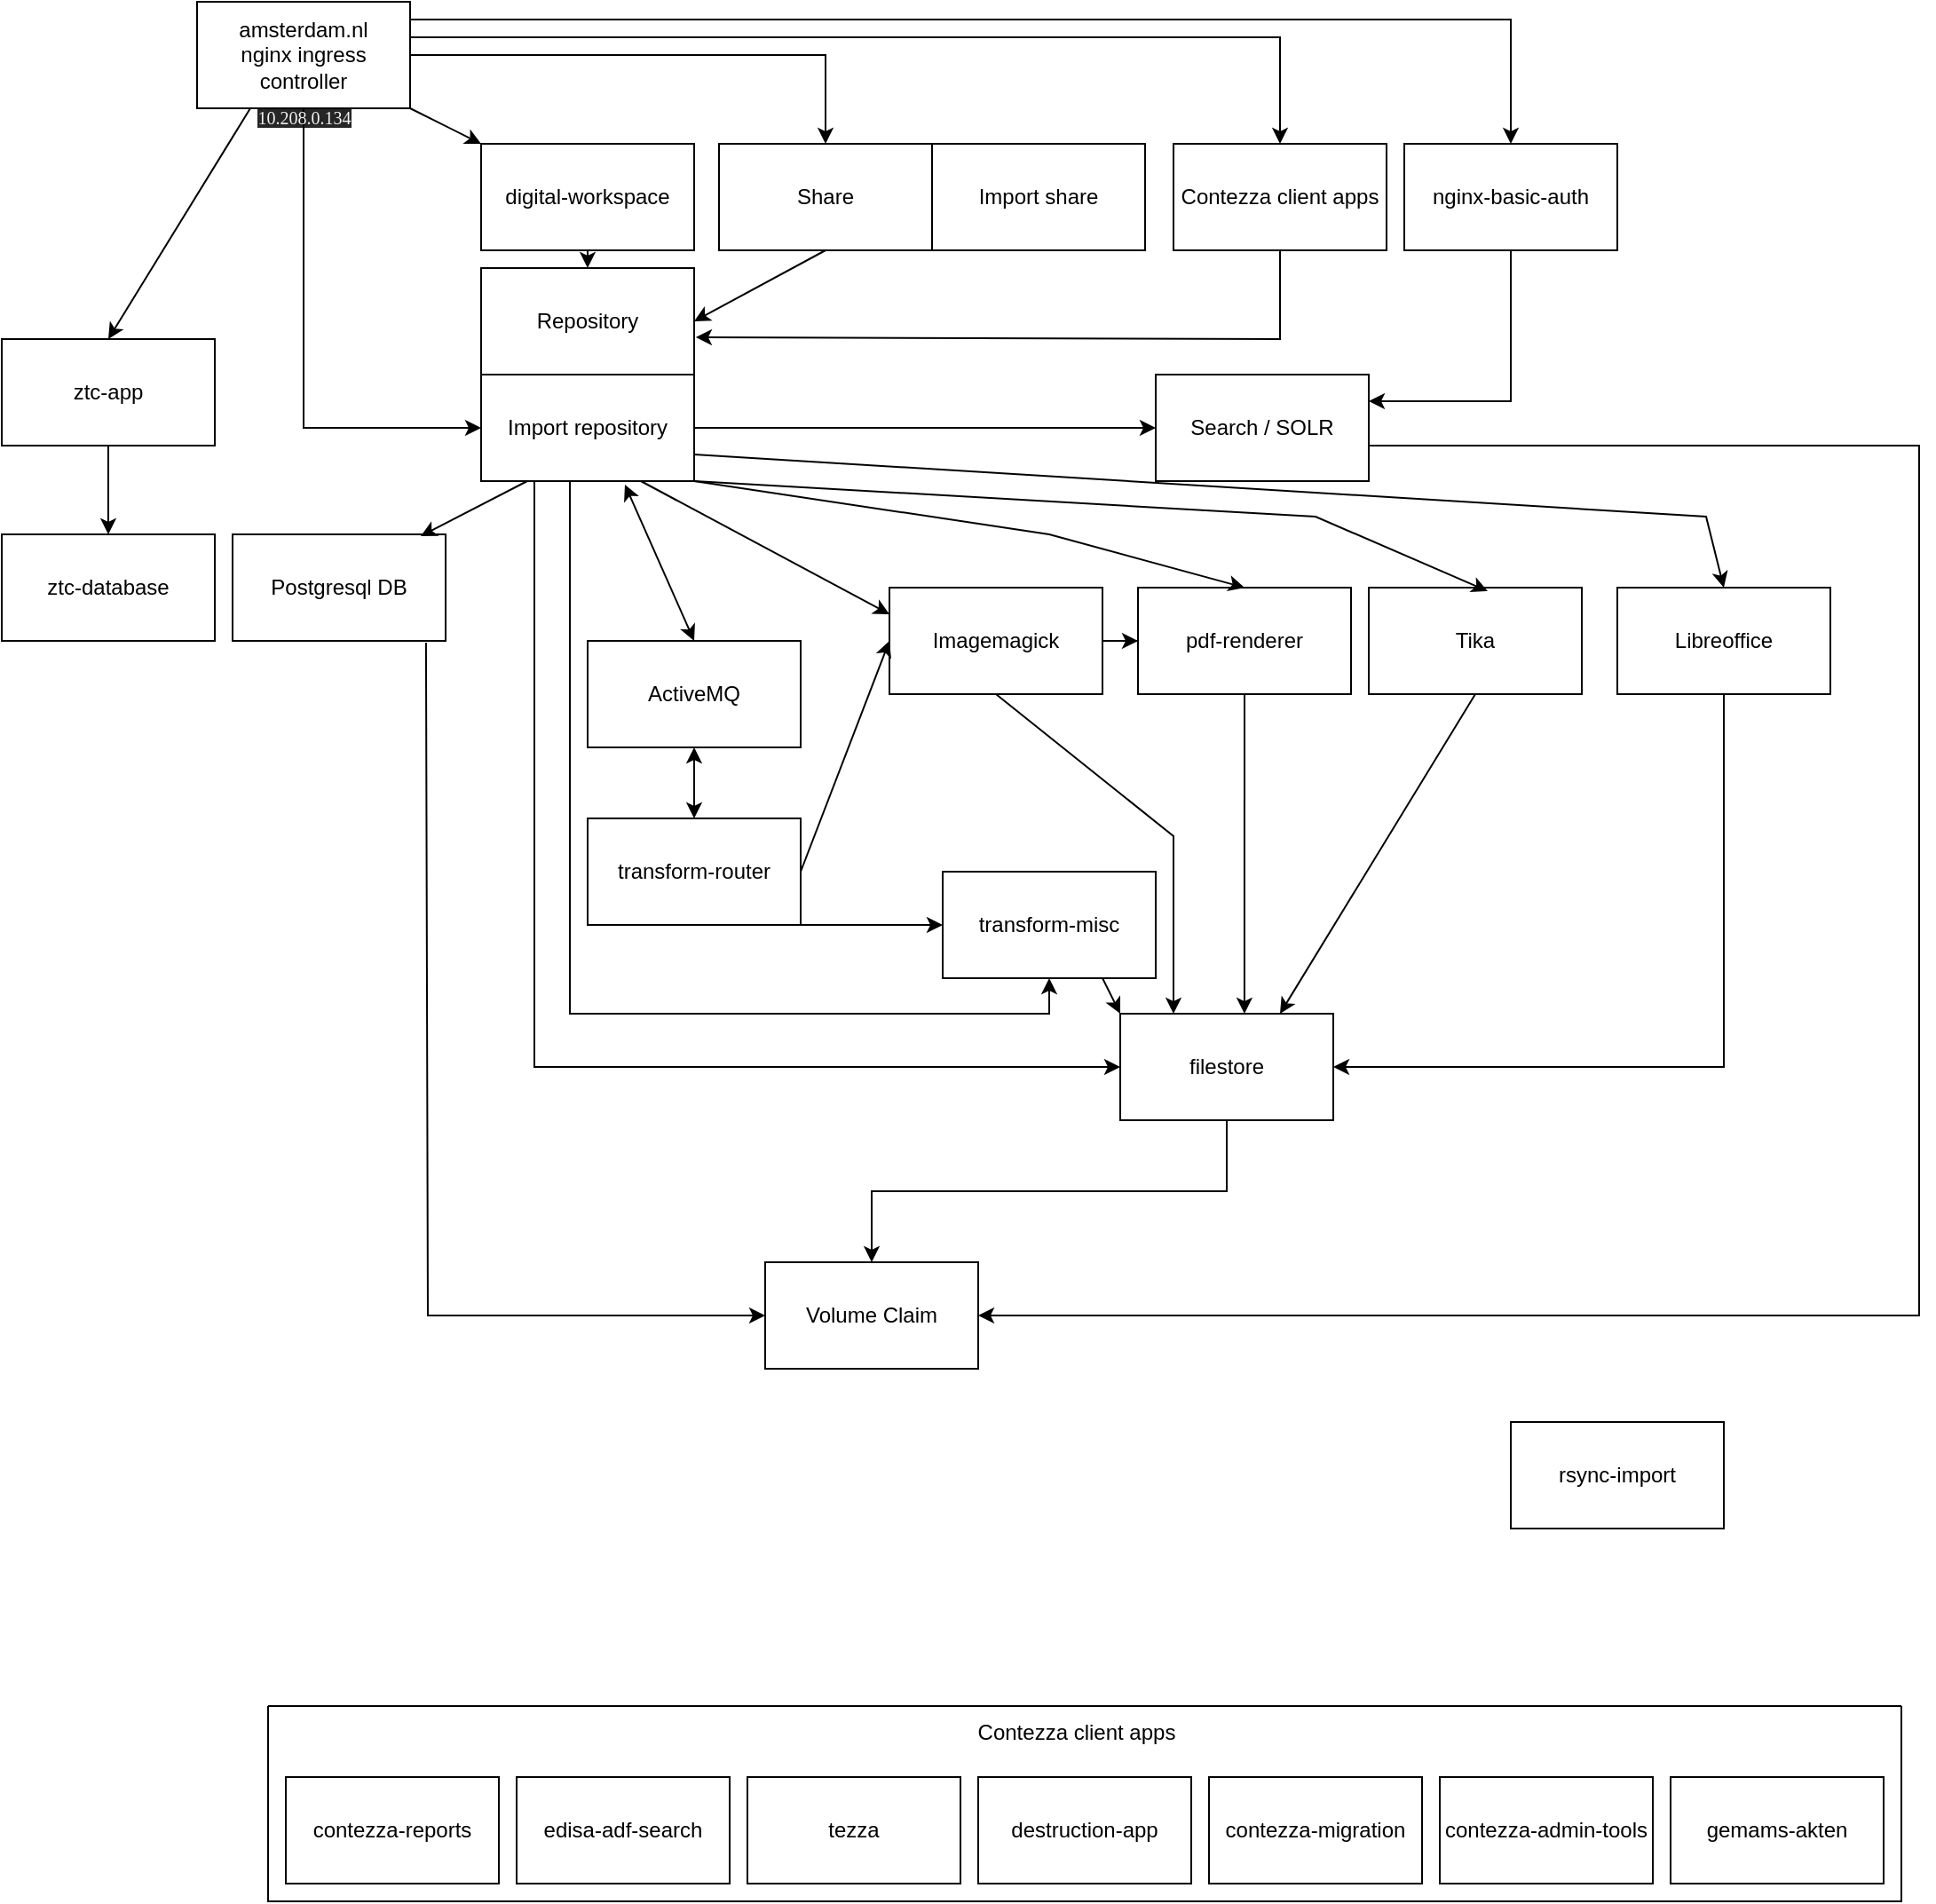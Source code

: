 <mxfile version="21.0.10" type="github">
  <diagram name="Page-1" id="YS1rIyps25A-1Hv-qOsN">
    <mxGraphModel dx="1242" dy="738" grid="1" gridSize="10" guides="1" tooltips="1" connect="1" arrows="1" fold="1" page="1" pageScale="1" pageWidth="827" pageHeight="1169" math="0" shadow="0">
      <root>
        <mxCell id="0" />
        <mxCell id="1" parent="0" />
        <mxCell id="krFgZpiRX3iTC0WziJFK-1" value="Share" style="rounded=0;whiteSpace=wrap;html=1;" parent="1" vertex="1">
          <mxGeometry x="414" y="110" width="120" height="60" as="geometry" />
        </mxCell>
        <mxCell id="krFgZpiRX3iTC0WziJFK-3" value="Import share" style="rounded=0;whiteSpace=wrap;html=1;" parent="1" vertex="1">
          <mxGeometry x="534" y="110" width="120" height="60" as="geometry" />
        </mxCell>
        <mxCell id="krFgZpiRX3iTC0WziJFK-4" value="Repository" style="rounded=0;whiteSpace=wrap;html=1;" parent="1" vertex="1">
          <mxGeometry x="280" y="180" width="120" height="60" as="geometry" />
        </mxCell>
        <mxCell id="krFgZpiRX3iTC0WziJFK-5" value="Search / SOLR" style="rounded=0;whiteSpace=wrap;html=1;" parent="1" vertex="1">
          <mxGeometry x="660" y="240" width="120" height="60" as="geometry" />
        </mxCell>
        <mxCell id="hqRfEwjMwBw0cGuDDJ4P-16" value="" style="edgeStyle=orthogonalEdgeStyle;rounded=0;orthogonalLoop=1;jettySize=auto;html=1;entryX=0.5;entryY=0;entryDx=0;entryDy=0;exitX=0.5;exitY=1;exitDx=0;exitDy=0;" parent="1" source="krFgZpiRX3iTC0WziJFK-14" target="krFgZpiRX3iTC0WziJFK-6" edge="1">
          <mxGeometry relative="1" as="geometry">
            <Array as="points" />
          </mxGeometry>
        </mxCell>
        <mxCell id="krFgZpiRX3iTC0WziJFK-6" value="Volume Claim&lt;br&gt;" style="rounded=0;whiteSpace=wrap;html=1;" parent="1" vertex="1">
          <mxGeometry x="440" y="740" width="120" height="60" as="geometry" />
        </mxCell>
        <mxCell id="krFgZpiRX3iTC0WziJFK-7" value="ActiveMQ" style="rounded=0;whiteSpace=wrap;html=1;" parent="1" vertex="1">
          <mxGeometry x="340" y="390" width="120" height="60" as="geometry" />
        </mxCell>
        <mxCell id="CQKRBAxGJwTXLFwutG1I-16" value="" style="edgeStyle=orthogonalEdgeStyle;rounded=0;orthogonalLoop=1;jettySize=auto;html=1;" parent="1" source="krFgZpiRX3iTC0WziJFK-8" target="krFgZpiRX3iTC0WziJFK-10" edge="1">
          <mxGeometry relative="1" as="geometry" />
        </mxCell>
        <mxCell id="krFgZpiRX3iTC0WziJFK-8" value="Imagemagick" style="rounded=0;whiteSpace=wrap;html=1;" parent="1" vertex="1">
          <mxGeometry x="510" y="360" width="120" height="60" as="geometry" />
        </mxCell>
        <mxCell id="krFgZpiRX3iTC0WziJFK-9" value="Libreoffice" style="rounded=0;whiteSpace=wrap;html=1;" parent="1" vertex="1">
          <mxGeometry x="920" y="360" width="120" height="60" as="geometry" />
        </mxCell>
        <mxCell id="krFgZpiRX3iTC0WziJFK-10" value="pdf-renderer" style="rounded=0;whiteSpace=wrap;html=1;" parent="1" vertex="1">
          <mxGeometry x="650" y="360" width="120" height="60" as="geometry" />
        </mxCell>
        <mxCell id="krFgZpiRX3iTC0WziJFK-11" value="Tika" style="rounded=0;whiteSpace=wrap;html=1;" parent="1" vertex="1">
          <mxGeometry x="780" y="360" width="120" height="60" as="geometry" />
        </mxCell>
        <mxCell id="krFgZpiRX3iTC0WziJFK-12" value="transform-misc" style="rounded=0;whiteSpace=wrap;html=1;" parent="1" vertex="1">
          <mxGeometry x="540" y="520" width="120" height="60" as="geometry" />
        </mxCell>
        <mxCell id="krFgZpiRX3iTC0WziJFK-13" value="transform-router" style="rounded=0;whiteSpace=wrap;html=1;" parent="1" vertex="1">
          <mxGeometry x="340" y="490" width="120" height="60" as="geometry" />
        </mxCell>
        <mxCell id="krFgZpiRX3iTC0WziJFK-14" value="filestore" style="rounded=0;whiteSpace=wrap;html=1;" parent="1" vertex="1">
          <mxGeometry x="640" y="600" width="120" height="60" as="geometry" />
        </mxCell>
        <mxCell id="krFgZpiRX3iTC0WziJFK-18" value="digital-workspace" style="rounded=0;whiteSpace=wrap;html=1;" parent="1" vertex="1">
          <mxGeometry x="280" y="110" width="120" height="60" as="geometry" />
        </mxCell>
        <mxCell id="krFgZpiRX3iTC0WziJFK-23" value="nginx-basic-auth" style="rounded=0;whiteSpace=wrap;html=1;" parent="1" vertex="1">
          <mxGeometry x="800" y="110" width="120" height="60" as="geometry" />
        </mxCell>
        <mxCell id="krFgZpiRX3iTC0WziJFK-25" value="ztc-app" style="rounded=0;whiteSpace=wrap;html=1;" parent="1" vertex="1">
          <mxGeometry x="10" y="220" width="120" height="60" as="geometry" />
        </mxCell>
        <mxCell id="krFgZpiRX3iTC0WziJFK-26" value="ztc-database" style="rounded=0;whiteSpace=wrap;html=1;" parent="1" vertex="1">
          <mxGeometry x="10" y="330" width="120" height="60" as="geometry" />
        </mxCell>
        <mxCell id="krFgZpiRX3iTC0WziJFK-27" value="Import repository" style="rounded=0;whiteSpace=wrap;html=1;" parent="1" vertex="1">
          <mxGeometry x="280" y="240" width="120" height="60" as="geometry" />
        </mxCell>
        <mxCell id="krFgZpiRX3iTC0WziJFK-30" value="" style="endArrow=classic;startArrow=classic;html=1;rounded=0;exitX=0.5;exitY=0;exitDx=0;exitDy=0;entryX=0.5;entryY=1;entryDx=0;entryDy=0;" parent="1" source="krFgZpiRX3iTC0WziJFK-13" target="krFgZpiRX3iTC0WziJFK-7" edge="1">
          <mxGeometry width="50" height="50" relative="1" as="geometry">
            <mxPoint x="460" y="500" as="sourcePoint" />
            <mxPoint x="410" y="430" as="targetPoint" />
          </mxGeometry>
        </mxCell>
        <mxCell id="krFgZpiRX3iTC0WziJFK-32" value="" style="endArrow=classic;html=1;rounded=0;exitX=1;exitY=1;exitDx=0;exitDy=0;entryX=0;entryY=0.5;entryDx=0;entryDy=0;" parent="1" source="krFgZpiRX3iTC0WziJFK-13" target="krFgZpiRX3iTC0WziJFK-12" edge="1">
          <mxGeometry width="50" height="50" relative="1" as="geometry">
            <mxPoint x="440" y="430" as="sourcePoint" />
            <mxPoint x="440" y="540" as="targetPoint" />
          </mxGeometry>
        </mxCell>
        <mxCell id="krFgZpiRX3iTC0WziJFK-33" value="" style="endArrow=classic;html=1;rounded=0;exitX=1;exitY=0.5;exitDx=0;exitDy=0;entryX=0;entryY=0.5;entryDx=0;entryDy=0;" parent="1" source="krFgZpiRX3iTC0WziJFK-13" target="krFgZpiRX3iTC0WziJFK-8" edge="1">
          <mxGeometry width="50" height="50" relative="1" as="geometry">
            <mxPoint x="440" y="470" as="sourcePoint" />
            <mxPoint x="490" y="420" as="targetPoint" />
          </mxGeometry>
        </mxCell>
        <mxCell id="krFgZpiRX3iTC0WziJFK-39" value="" style="endArrow=classic;html=1;rounded=0;entryX=1;entryY=0.5;entryDx=0;entryDy=0;exitX=0.5;exitY=1;exitDx=0;exitDy=0;" parent="1" source="krFgZpiRX3iTC0WziJFK-9" target="krFgZpiRX3iTC0WziJFK-14" edge="1">
          <mxGeometry width="50" height="50" relative="1" as="geometry">
            <mxPoint x="730" y="470" as="sourcePoint" />
            <mxPoint x="780" y="420" as="targetPoint" />
            <Array as="points">
              <mxPoint x="980" y="630" />
            </Array>
          </mxGeometry>
        </mxCell>
        <mxCell id="hqRfEwjMwBw0cGuDDJ4P-1" value="" style="endArrow=classic;html=1;rounded=0;exitX=1;exitY=0.5;exitDx=0;exitDy=0;entryX=0;entryY=0.5;entryDx=0;entryDy=0;" parent="1" source="krFgZpiRX3iTC0WziJFK-27" target="krFgZpiRX3iTC0WziJFK-5" edge="1">
          <mxGeometry width="50" height="50" relative="1" as="geometry">
            <mxPoint x="390" y="330" as="sourcePoint" />
            <mxPoint x="440" y="280" as="targetPoint" />
          </mxGeometry>
        </mxCell>
        <mxCell id="hqRfEwjMwBw0cGuDDJ4P-2" value="" style="endArrow=classic;html=1;rounded=0;exitX=0.5;exitY=1;exitDx=0;exitDy=0;entryX=0.5;entryY=0;entryDx=0;entryDy=0;" parent="1" source="krFgZpiRX3iTC0WziJFK-18" target="krFgZpiRX3iTC0WziJFK-4" edge="1">
          <mxGeometry width="50" height="50" relative="1" as="geometry">
            <mxPoint x="390" y="330" as="sourcePoint" />
            <mxPoint x="270" y="190" as="targetPoint" />
          </mxGeometry>
        </mxCell>
        <mxCell id="hqRfEwjMwBw0cGuDDJ4P-3" value="" style="endArrow=classic;html=1;rounded=0;exitX=0.5;exitY=1;exitDx=0;exitDy=0;entryX=1;entryY=0.5;entryDx=0;entryDy=0;" parent="1" source="krFgZpiRX3iTC0WziJFK-1" target="krFgZpiRX3iTC0WziJFK-4" edge="1">
          <mxGeometry width="50" height="50" relative="1" as="geometry">
            <mxPoint x="440" y="220" as="sourcePoint" />
            <mxPoint x="500" y="210" as="targetPoint" />
          </mxGeometry>
        </mxCell>
        <mxCell id="hqRfEwjMwBw0cGuDDJ4P-4" value="" style="endArrow=classic;startArrow=classic;html=1;rounded=0;entryX=0.675;entryY=1.033;entryDx=0;entryDy=0;entryPerimeter=0;exitX=0.5;exitY=0;exitDx=0;exitDy=0;" parent="1" source="krFgZpiRX3iTC0WziJFK-7" target="krFgZpiRX3iTC0WziJFK-27" edge="1">
          <mxGeometry width="50" height="50" relative="1" as="geometry">
            <mxPoint x="380" y="420" as="sourcePoint" />
            <mxPoint x="430" y="370" as="targetPoint" />
          </mxGeometry>
        </mxCell>
        <mxCell id="hqRfEwjMwBw0cGuDDJ4P-5" value="" style="endArrow=classic;html=1;rounded=0;exitX=0.75;exitY=1;exitDx=0;exitDy=0;entryX=0;entryY=0.25;entryDx=0;entryDy=0;" parent="1" source="krFgZpiRX3iTC0WziJFK-27" target="krFgZpiRX3iTC0WziJFK-8" edge="1">
          <mxGeometry width="50" height="50" relative="1" as="geometry">
            <mxPoint x="450" y="340" as="sourcePoint" />
            <mxPoint x="500" y="290" as="targetPoint" />
          </mxGeometry>
        </mxCell>
        <mxCell id="hqRfEwjMwBw0cGuDDJ4P-6" value="" style="endArrow=classic;html=1;rounded=0;exitX=1;exitY=0.75;exitDx=0;exitDy=0;entryX=0.5;entryY=0;entryDx=0;entryDy=0;" parent="1" source="krFgZpiRX3iTC0WziJFK-27" target="krFgZpiRX3iTC0WziJFK-9" edge="1">
          <mxGeometry width="50" height="50" relative="1" as="geometry">
            <mxPoint x="380" y="450" as="sourcePoint" />
            <mxPoint x="430" y="400" as="targetPoint" />
            <Array as="points">
              <mxPoint x="970" y="320" />
            </Array>
          </mxGeometry>
        </mxCell>
        <mxCell id="hqRfEwjMwBw0cGuDDJ4P-7" value="" style="endArrow=classic;html=1;rounded=0;exitX=1;exitY=1;exitDx=0;exitDy=0;entryX=0.5;entryY=0;entryDx=0;entryDy=0;" parent="1" source="krFgZpiRX3iTC0WziJFK-27" target="krFgZpiRX3iTC0WziJFK-10" edge="1">
          <mxGeometry width="50" height="50" relative="1" as="geometry">
            <mxPoint x="250" y="440" as="sourcePoint" />
            <mxPoint x="300" y="390" as="targetPoint" />
            <Array as="points">
              <mxPoint x="600" y="330" />
            </Array>
          </mxGeometry>
        </mxCell>
        <mxCell id="hqRfEwjMwBw0cGuDDJ4P-8" value="" style="endArrow=classic;html=1;rounded=0;exitX=1;exitY=1;exitDx=0;exitDy=0;entryX=0.558;entryY=0.033;entryDx=0;entryDy=0;entryPerimeter=0;" parent="1" source="krFgZpiRX3iTC0WziJFK-27" target="krFgZpiRX3iTC0WziJFK-11" edge="1">
          <mxGeometry width="50" height="50" relative="1" as="geometry">
            <mxPoint x="360" y="430" as="sourcePoint" />
            <mxPoint x="410" y="380" as="targetPoint" />
            <Array as="points">
              <mxPoint x="750" y="320" />
            </Array>
          </mxGeometry>
        </mxCell>
        <mxCell id="hqRfEwjMwBw0cGuDDJ4P-17" value="Postgresql DB" style="rounded=0;whiteSpace=wrap;html=1;" parent="1" vertex="1">
          <mxGeometry x="140" y="330" width="120" height="60" as="geometry" />
        </mxCell>
        <mxCell id="hqRfEwjMwBw0cGuDDJ4P-18" value="" style="endArrow=classic;html=1;rounded=0;entryX=0.883;entryY=0.017;entryDx=0;entryDy=0;entryPerimeter=0;" parent="1" target="hqRfEwjMwBw0cGuDDJ4P-17" edge="1">
          <mxGeometry width="50" height="50" relative="1" as="geometry">
            <mxPoint x="306" y="300" as="sourcePoint" />
            <mxPoint x="270" y="220" as="targetPoint" />
          </mxGeometry>
        </mxCell>
        <mxCell id="hqRfEwjMwBw0cGuDDJ4P-19" value="" style="endArrow=classic;html=1;rounded=0;exitX=0.908;exitY=1.017;exitDx=0;exitDy=0;exitPerimeter=0;entryX=0;entryY=0.5;entryDx=0;entryDy=0;" parent="1" source="hqRfEwjMwBw0cGuDDJ4P-17" target="krFgZpiRX3iTC0WziJFK-6" edge="1">
          <mxGeometry width="50" height="50" relative="1" as="geometry">
            <mxPoint x="260" y="460" as="sourcePoint" />
            <mxPoint x="310" y="410" as="targetPoint" />
            <Array as="points">
              <mxPoint x="250" y="770" />
            </Array>
          </mxGeometry>
        </mxCell>
        <mxCell id="hqRfEwjMwBw0cGuDDJ4P-20" value="amsterdam.nl&lt;br&gt;nginx ingress controller" style="rounded=0;whiteSpace=wrap;html=1;" parent="1" vertex="1">
          <mxGeometry x="120" y="30" width="120" height="60" as="geometry" />
        </mxCell>
        <mxCell id="VwnkZJosyIpujjQFA8KQ-1" value="" style="endArrow=classic;html=1;rounded=0;entryX=0.5;entryY=0;entryDx=0;entryDy=0;" parent="1" target="krFgZpiRX3iTC0WziJFK-1" edge="1">
          <mxGeometry width="50" height="50" relative="1" as="geometry">
            <mxPoint x="240" y="60" as="sourcePoint" />
            <mxPoint x="290" y="10" as="targetPoint" />
            <Array as="points">
              <mxPoint x="474" y="60" />
            </Array>
          </mxGeometry>
        </mxCell>
        <mxCell id="VwnkZJosyIpujjQFA8KQ-2" value="" style="endArrow=classic;html=1;rounded=0;entryX=0;entryY=0;entryDx=0;entryDy=0;exitX=1;exitY=1;exitDx=0;exitDy=0;" parent="1" source="hqRfEwjMwBw0cGuDDJ4P-20" target="krFgZpiRX3iTC0WziJFK-18" edge="1">
          <mxGeometry width="50" height="50" relative="1" as="geometry">
            <mxPoint x="180" y="90" as="sourcePoint" />
            <mxPoint x="160" y="120" as="targetPoint" />
          </mxGeometry>
        </mxCell>
        <mxCell id="VwnkZJosyIpujjQFA8KQ-3" value="" style="endArrow=classic;html=1;rounded=0;exitX=0.5;exitY=1;exitDx=0;exitDy=0;entryX=0;entryY=0.5;entryDx=0;entryDy=0;" parent="1" source="hqRfEwjMwBw0cGuDDJ4P-20" target="krFgZpiRX3iTC0WziJFK-27" edge="1">
          <mxGeometry width="50" height="50" relative="1" as="geometry">
            <mxPoint x="140" y="230" as="sourcePoint" />
            <mxPoint x="190" y="180" as="targetPoint" />
            <Array as="points">
              <mxPoint x="180" y="270" />
            </Array>
          </mxGeometry>
        </mxCell>
        <mxCell id="CQKRBAxGJwTXLFwutG1I-1" value="" style="endArrow=classic;html=1;rounded=0;entryX=0.5;entryY=0;entryDx=0;entryDy=0;" parent="1" target="krFgZpiRX3iTC0WziJFK-23" edge="1">
          <mxGeometry width="50" height="50" relative="1" as="geometry">
            <mxPoint x="240" y="40" as="sourcePoint" />
            <mxPoint x="290" y="-10" as="targetPoint" />
            <Array as="points">
              <mxPoint x="860" y="40" />
            </Array>
          </mxGeometry>
        </mxCell>
        <mxCell id="CQKRBAxGJwTXLFwutG1I-2" value="" style="endArrow=classic;html=1;rounded=0;exitX=0.5;exitY=1;exitDx=0;exitDy=0;entryX=1;entryY=0.25;entryDx=0;entryDy=0;" parent="1" source="krFgZpiRX3iTC0WziJFK-23" target="krFgZpiRX3iTC0WziJFK-5" edge="1">
          <mxGeometry width="50" height="50" relative="1" as="geometry">
            <mxPoint x="730" y="160" as="sourcePoint" />
            <mxPoint x="780" y="110" as="targetPoint" />
            <Array as="points">
              <mxPoint x="860" y="255" />
            </Array>
          </mxGeometry>
        </mxCell>
        <mxCell id="CQKRBAxGJwTXLFwutG1I-3" value="" style="endArrow=classic;html=1;rounded=0;exitX=0.25;exitY=1;exitDx=0;exitDy=0;entryX=0.5;entryY=0;entryDx=0;entryDy=0;" parent="1" source="hqRfEwjMwBw0cGuDDJ4P-20" target="krFgZpiRX3iTC0WziJFK-25" edge="1">
          <mxGeometry width="50" height="50" relative="1" as="geometry">
            <mxPoint x="60" y="80" as="sourcePoint" />
            <mxPoint x="110" y="30" as="targetPoint" />
          </mxGeometry>
        </mxCell>
        <mxCell id="CQKRBAxGJwTXLFwutG1I-4" value="" style="endArrow=classic;html=1;rounded=0;entryX=0.5;entryY=0;entryDx=0;entryDy=0;" parent="1" target="krFgZpiRX3iTC0WziJFK-26" edge="1">
          <mxGeometry width="50" height="50" relative="1" as="geometry">
            <mxPoint x="70" y="280" as="sourcePoint" />
            <mxPoint x="120" y="230" as="targetPoint" />
          </mxGeometry>
        </mxCell>
        <mxCell id="CQKRBAxGJwTXLFwutG1I-5" value="Contezza client apps" style="rounded=0;whiteSpace=wrap;html=1;" parent="1" vertex="1">
          <mxGeometry x="670" y="110" width="120" height="60" as="geometry" />
        </mxCell>
        <mxCell id="CQKRBAxGJwTXLFwutG1I-6" value="" style="endArrow=classic;html=1;rounded=0;entryX=0.5;entryY=0;entryDx=0;entryDy=0;" parent="1" target="CQKRBAxGJwTXLFwutG1I-5" edge="1">
          <mxGeometry width="50" height="50" relative="1" as="geometry">
            <mxPoint x="240" y="50" as="sourcePoint" />
            <mxPoint x="290" as="targetPoint" />
            <Array as="points">
              <mxPoint x="730" y="50" />
            </Array>
          </mxGeometry>
        </mxCell>
        <mxCell id="CQKRBAxGJwTXLFwutG1I-7" value="" style="endArrow=classic;html=1;rounded=0;exitX=0.5;exitY=1;exitDx=0;exitDy=0;entryX=1.008;entryY=0.65;entryDx=0;entryDy=0;entryPerimeter=0;" parent="1" source="CQKRBAxGJwTXLFwutG1I-5" target="krFgZpiRX3iTC0WziJFK-4" edge="1">
          <mxGeometry width="50" height="50" relative="1" as="geometry">
            <mxPoint x="470" y="240" as="sourcePoint" />
            <mxPoint x="520" y="190" as="targetPoint" />
            <Array as="points">
              <mxPoint x="730" y="220" />
            </Array>
          </mxGeometry>
        </mxCell>
        <mxCell id="CQKRBAxGJwTXLFwutG1I-8" value="" style="swimlane;startSize=0;" parent="1" vertex="1">
          <mxGeometry x="160" y="990" width="920" height="110" as="geometry" />
        </mxCell>
        <mxCell id="CQKRBAxGJwTXLFwutG1I-9" value="Contezza client apps" style="text;html=1;align=center;verticalAlign=middle;resizable=0;points=[];autosize=1;strokeColor=none;fillColor=none;" parent="CQKRBAxGJwTXLFwutG1I-8" vertex="1">
          <mxGeometry x="390" width="130" height="30" as="geometry" />
        </mxCell>
        <mxCell id="krFgZpiRX3iTC0WziJFK-15" value="contezza-admin-tools" style="rounded=0;whiteSpace=wrap;html=1;" parent="CQKRBAxGJwTXLFwutG1I-8" vertex="1">
          <mxGeometry x="660" y="40" width="120" height="60" as="geometry" />
        </mxCell>
        <mxCell id="krFgZpiRX3iTC0WziJFK-16" value="contezza-migration" style="rounded=0;whiteSpace=wrap;html=1;" parent="CQKRBAxGJwTXLFwutG1I-8" vertex="1">
          <mxGeometry x="530" y="40" width="120" height="60" as="geometry" />
        </mxCell>
        <mxCell id="krFgZpiRX3iTC0WziJFK-17" value="destruction-app" style="rounded=0;whiteSpace=wrap;html=1;" parent="CQKRBAxGJwTXLFwutG1I-8" vertex="1">
          <mxGeometry x="400" y="40" width="120" height="60" as="geometry" />
        </mxCell>
        <mxCell id="krFgZpiRX3iTC0WziJFK-22" value="tezza" style="rounded=0;whiteSpace=wrap;html=1;" parent="CQKRBAxGJwTXLFwutG1I-8" vertex="1">
          <mxGeometry x="270" y="40" width="120" height="60" as="geometry" />
        </mxCell>
        <mxCell id="krFgZpiRX3iTC0WziJFK-20" value="gemams-akten" style="rounded=0;whiteSpace=wrap;html=1;" parent="CQKRBAxGJwTXLFwutG1I-8" vertex="1">
          <mxGeometry x="790" y="40" width="120" height="60" as="geometry" />
        </mxCell>
        <mxCell id="krFgZpiRX3iTC0WziJFK-19" value="edisa-adf-search" style="rounded=0;whiteSpace=wrap;html=1;" parent="CQKRBAxGJwTXLFwutG1I-8" vertex="1">
          <mxGeometry x="140" y="40" width="120" height="60" as="geometry" />
        </mxCell>
        <mxCell id="krFgZpiRX3iTC0WziJFK-21" value="contezza-reports" style="rounded=0;whiteSpace=wrap;html=1;" parent="CQKRBAxGJwTXLFwutG1I-8" vertex="1">
          <mxGeometry x="10" y="40" width="120" height="60" as="geometry" />
        </mxCell>
        <mxCell id="CQKRBAxGJwTXLFwutG1I-10" value="" style="endArrow=classic;html=1;rounded=0;entryX=0;entryY=0.5;entryDx=0;entryDy=0;exitX=0.25;exitY=1;exitDx=0;exitDy=0;" parent="1" source="krFgZpiRX3iTC0WziJFK-27" target="krFgZpiRX3iTC0WziJFK-14" edge="1">
          <mxGeometry width="50" height="50" relative="1" as="geometry">
            <mxPoint x="340" y="300" as="sourcePoint" />
            <mxPoint x="390" y="250" as="targetPoint" />
            <Array as="points">
              <mxPoint x="310" y="630" />
            </Array>
          </mxGeometry>
        </mxCell>
        <mxCell id="CQKRBAxGJwTXLFwutG1I-14" value="" style="endArrow=classic;html=1;rounded=0;entryX=0.5;entryY=1;entryDx=0;entryDy=0;" parent="1" target="krFgZpiRX3iTC0WziJFK-12" edge="1">
          <mxGeometry width="50" height="50" relative="1" as="geometry">
            <mxPoint x="330" y="300" as="sourcePoint" />
            <mxPoint x="380" y="250" as="targetPoint" />
            <Array as="points">
              <mxPoint x="330" y="600" />
              <mxPoint x="600" y="600" />
            </Array>
          </mxGeometry>
        </mxCell>
        <mxCell id="CQKRBAxGJwTXLFwutG1I-17" value="" style="endArrow=classic;html=1;rounded=0;entryX=1;entryY=0.5;entryDx=0;entryDy=0;" parent="1" target="krFgZpiRX3iTC0WziJFK-6" edge="1">
          <mxGeometry width="50" height="50" relative="1" as="geometry">
            <mxPoint x="780" y="280" as="sourcePoint" />
            <mxPoint x="830" y="230" as="targetPoint" />
            <Array as="points">
              <mxPoint x="1090" y="280" />
              <mxPoint x="1090" y="770" />
            </Array>
          </mxGeometry>
        </mxCell>
        <mxCell id="CQKRBAxGJwTXLFwutG1I-19" value="" style="endArrow=classic;html=1;rounded=0;exitX=0.75;exitY=1;exitDx=0;exitDy=0;entryX=0;entryY=0;entryDx=0;entryDy=0;" parent="1" source="krFgZpiRX3iTC0WziJFK-12" target="krFgZpiRX3iTC0WziJFK-14" edge="1">
          <mxGeometry width="50" height="50" relative="1" as="geometry">
            <mxPoint x="630" y="480" as="sourcePoint" />
            <mxPoint x="680" y="430" as="targetPoint" />
          </mxGeometry>
        </mxCell>
        <mxCell id="CQKRBAxGJwTXLFwutG1I-20" value="" style="endArrow=classic;html=1;rounded=0;exitX=0.5;exitY=1;exitDx=0;exitDy=0;entryX=0.25;entryY=0;entryDx=0;entryDy=0;" parent="1" source="krFgZpiRX3iTC0WziJFK-8" target="krFgZpiRX3iTC0WziJFK-14" edge="1">
          <mxGeometry width="50" height="50" relative="1" as="geometry">
            <mxPoint x="620" y="460" as="sourcePoint" />
            <mxPoint x="670" y="410" as="targetPoint" />
            <Array as="points">
              <mxPoint x="670" y="500" />
            </Array>
          </mxGeometry>
        </mxCell>
        <mxCell id="CQKRBAxGJwTXLFwutG1I-21" value="" style="endArrow=classic;html=1;rounded=0;exitX=0.5;exitY=1;exitDx=0;exitDy=0;entryX=0.583;entryY=0;entryDx=0;entryDy=0;entryPerimeter=0;" parent="1" source="krFgZpiRX3iTC0WziJFK-10" target="krFgZpiRX3iTC0WziJFK-14" edge="1">
          <mxGeometry width="50" height="50" relative="1" as="geometry">
            <mxPoint x="730" y="470" as="sourcePoint" />
            <mxPoint x="780" y="420" as="targetPoint" />
          </mxGeometry>
        </mxCell>
        <mxCell id="CQKRBAxGJwTXLFwutG1I-22" value="" style="endArrow=classic;html=1;rounded=0;exitX=0.5;exitY=1;exitDx=0;exitDy=0;entryX=0.75;entryY=0;entryDx=0;entryDy=0;" parent="1" source="krFgZpiRX3iTC0WziJFK-11" target="krFgZpiRX3iTC0WziJFK-14" edge="1">
          <mxGeometry width="50" height="50" relative="1" as="geometry">
            <mxPoint x="820" y="550" as="sourcePoint" />
            <mxPoint x="870" y="500" as="targetPoint" />
          </mxGeometry>
        </mxCell>
        <mxCell id="krFgZpiRX3iTC0WziJFK-24" value="rsync-import" style="rounded=0;whiteSpace=wrap;html=1;" parent="1" vertex="1">
          <mxGeometry x="860" y="830" width="120" height="60" as="geometry" />
        </mxCell>
        <mxCell id="Q5bLULLTih4HPR_g8xAI-1" value="&lt;p style=&quot;margin: 0px; font-stretch: normal; font-size: 10px; line-height: normal; font-family: Monaco; color: rgb(242, 242, 242); background-color: rgba(0, 0, 0, 0.85);&quot;&gt;10.208.0.134&lt;/p&gt;" style="text;html=1;align=center;verticalAlign=middle;resizable=0;points=[];autosize=1;strokeColor=none;fillColor=none;" vertex="1" parent="1">
          <mxGeometry x="130" y="80" width="100" height="30" as="geometry" />
        </mxCell>
      </root>
    </mxGraphModel>
  </diagram>
</mxfile>
